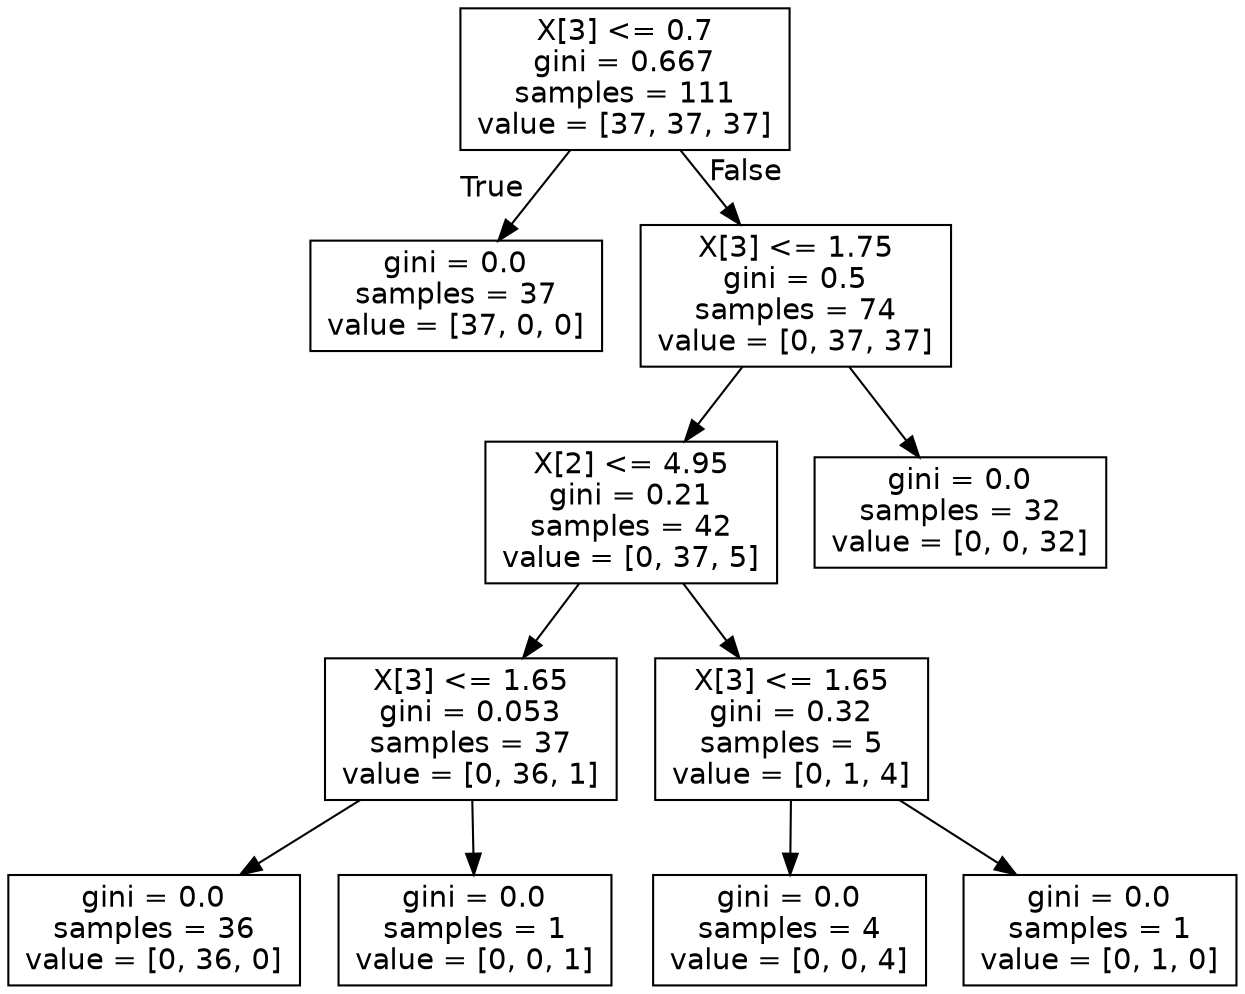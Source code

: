 digraph Tree {
node [shape=box, fontname="helvetica"] ;
edge [fontname="helvetica"] ;
0 [label="X[3] <= 0.7\ngini = 0.667\nsamples = 111\nvalue = [37, 37, 37]"] ;
1 [label="gini = 0.0\nsamples = 37\nvalue = [37, 0, 0]"] ;
0 -> 1 [labeldistance=2.5, labelangle=45, headlabel="True"] ;
2 [label="X[3] <= 1.75\ngini = 0.5\nsamples = 74\nvalue = [0, 37, 37]"] ;
0 -> 2 [labeldistance=2.5, labelangle=-45, headlabel="False"] ;
3 [label="X[2] <= 4.95\ngini = 0.21\nsamples = 42\nvalue = [0, 37, 5]"] ;
2 -> 3 ;
4 [label="X[3] <= 1.65\ngini = 0.053\nsamples = 37\nvalue = [0, 36, 1]"] ;
3 -> 4 ;
5 [label="gini = 0.0\nsamples = 36\nvalue = [0, 36, 0]"] ;
4 -> 5 ;
6 [label="gini = 0.0\nsamples = 1\nvalue = [0, 0, 1]"] ;
4 -> 6 ;
7 [label="X[3] <= 1.65\ngini = 0.32\nsamples = 5\nvalue = [0, 1, 4]"] ;
3 -> 7 ;
8 [label="gini = 0.0\nsamples = 4\nvalue = [0, 0, 4]"] ;
7 -> 8 ;
9 [label="gini = 0.0\nsamples = 1\nvalue = [0, 1, 0]"] ;
7 -> 9 ;
10 [label="gini = 0.0\nsamples = 32\nvalue = [0, 0, 32]"] ;
2 -> 10 ;
}